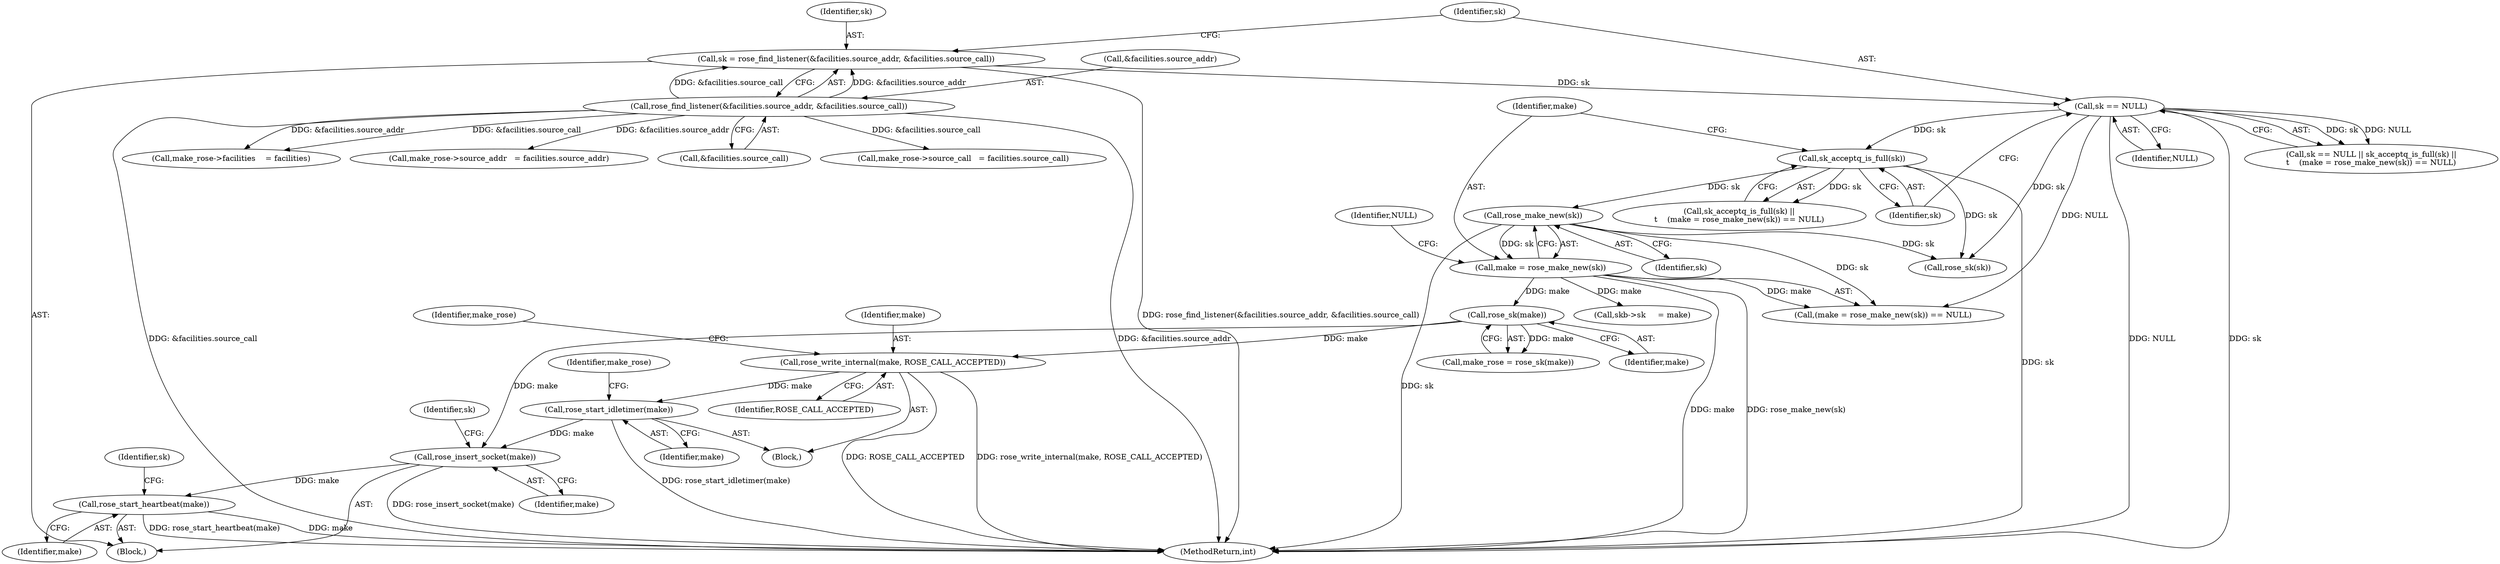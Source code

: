 digraph "0_linux_e0bccd315db0c2f919e7fcf9cb60db21d9986f52@API" {
"1000320" [label="(Call,rose_write_internal(make, ROSE_CALL_ACCEPTED))"];
"1000193" [label="(Call,rose_sk(make))"];
"1000168" [label="(Call,make = rose_make_new(sk))"];
"1000170" [label="(Call,rose_make_new(sk))"];
"1000165" [label="(Call,sk_acceptq_is_full(sk))"];
"1000161" [label="(Call,sk == NULL)"];
"1000148" [label="(Call,sk = rose_find_listener(&facilities.source_addr, &facilities.source_call))"];
"1000150" [label="(Call,rose_find_listener(&facilities.source_addr, &facilities.source_call))"];
"1000328" [label="(Call,rose_start_idletimer(make))"];
"1000359" [label="(Call,rose_insert_socket(make))"];
"1000367" [label="(Call,rose_start_heartbeat(make))"];
"1000181" [label="(Call,skb->sk     = make)"];
"1000162" [label="(Identifier,sk)"];
"1000372" [label="(Identifier,sk)"];
"1000155" [label="(Call,&facilities.source_call)"];
"1000172" [label="(Identifier,NULL)"];
"1000166" [label="(Identifier,sk)"];
"1000160" [label="(Call,sk == NULL || sk_acceptq_is_full(sk) ||\n\t    (make = rose_make_new(sk)) == NULL)"];
"1000148" [label="(Call,sk = rose_find_listener(&facilities.source_addr, &facilities.source_call))"];
"1000151" [label="(Call,&facilities.source_addr)"];
"1000163" [label="(Identifier,NULL)"];
"1000169" [label="(Identifier,make)"];
"1000168" [label="(Call,make = rose_make_new(sk))"];
"1000149" [label="(Identifier,sk)"];
"1000322" [label="(Identifier,ROSE_CALL_ACCEPTED)"];
"1000194" [label="(Identifier,make)"];
"1000319" [label="(Block,)"];
"1000170" [label="(Call,rose_make_new(sk))"];
"1000193" [label="(Call,rose_sk(make))"];
"1000150" [label="(Call,rose_find_listener(&facilities.source_addr, &facilities.source_call))"];
"1000108" [label="(Block,)"];
"1000359" [label="(Call,rose_insert_socket(make))"];
"1000164" [label="(Call,sk_acceptq_is_full(sk) ||\n\t    (make = rose_make_new(sk)) == NULL)"];
"1000321" [label="(Identifier,make)"];
"1000161" [label="(Call,sk == NULL)"];
"1000296" [label="(Call,make_rose->facilities    = facilities)"];
"1000167" [label="(Call,(make = rose_make_new(sk)) == NULL)"];
"1000368" [label="(Identifier,make)"];
"1000243" [label="(Call,make_rose->source_addr   = facilities.source_addr)"];
"1000328" [label="(Call,rose_start_idletimer(make))"];
"1000191" [label="(Call,make_rose = rose_sk(make))"];
"1000381" [label="(MethodReturn,int)"];
"1000364" [label="(Identifier,sk)"];
"1000309" [label="(Call,rose_sk(sk))"];
"1000250" [label="(Call,make_rose->source_call   = facilities.source_call)"];
"1000360" [label="(Identifier,make)"];
"1000171" [label="(Identifier,sk)"];
"1000367" [label="(Call,rose_start_heartbeat(make))"];
"1000165" [label="(Call,sk_acceptq_is_full(sk))"];
"1000320" [label="(Call,rose_write_internal(make, ROSE_CALL_ACCEPTED))"];
"1000332" [label="(Identifier,make_rose)"];
"1000329" [label="(Identifier,make)"];
"1000325" [label="(Identifier,make_rose)"];
"1000320" -> "1000319"  [label="AST: "];
"1000320" -> "1000322"  [label="CFG: "];
"1000321" -> "1000320"  [label="AST: "];
"1000322" -> "1000320"  [label="AST: "];
"1000325" -> "1000320"  [label="CFG: "];
"1000320" -> "1000381"  [label="DDG: ROSE_CALL_ACCEPTED"];
"1000320" -> "1000381"  [label="DDG: rose_write_internal(make, ROSE_CALL_ACCEPTED)"];
"1000193" -> "1000320"  [label="DDG: make"];
"1000320" -> "1000328"  [label="DDG: make"];
"1000193" -> "1000191"  [label="AST: "];
"1000193" -> "1000194"  [label="CFG: "];
"1000194" -> "1000193"  [label="AST: "];
"1000191" -> "1000193"  [label="CFG: "];
"1000193" -> "1000191"  [label="DDG: make"];
"1000168" -> "1000193"  [label="DDG: make"];
"1000193" -> "1000359"  [label="DDG: make"];
"1000168" -> "1000167"  [label="AST: "];
"1000168" -> "1000170"  [label="CFG: "];
"1000169" -> "1000168"  [label="AST: "];
"1000170" -> "1000168"  [label="AST: "];
"1000172" -> "1000168"  [label="CFG: "];
"1000168" -> "1000381"  [label="DDG: make"];
"1000168" -> "1000381"  [label="DDG: rose_make_new(sk)"];
"1000168" -> "1000167"  [label="DDG: make"];
"1000170" -> "1000168"  [label="DDG: sk"];
"1000168" -> "1000181"  [label="DDG: make"];
"1000170" -> "1000171"  [label="CFG: "];
"1000171" -> "1000170"  [label="AST: "];
"1000170" -> "1000381"  [label="DDG: sk"];
"1000170" -> "1000167"  [label="DDG: sk"];
"1000165" -> "1000170"  [label="DDG: sk"];
"1000170" -> "1000309"  [label="DDG: sk"];
"1000165" -> "1000164"  [label="AST: "];
"1000165" -> "1000166"  [label="CFG: "];
"1000166" -> "1000165"  [label="AST: "];
"1000169" -> "1000165"  [label="CFG: "];
"1000164" -> "1000165"  [label="CFG: "];
"1000165" -> "1000381"  [label="DDG: sk"];
"1000165" -> "1000164"  [label="DDG: sk"];
"1000161" -> "1000165"  [label="DDG: sk"];
"1000165" -> "1000309"  [label="DDG: sk"];
"1000161" -> "1000160"  [label="AST: "];
"1000161" -> "1000163"  [label="CFG: "];
"1000162" -> "1000161"  [label="AST: "];
"1000163" -> "1000161"  [label="AST: "];
"1000166" -> "1000161"  [label="CFG: "];
"1000160" -> "1000161"  [label="CFG: "];
"1000161" -> "1000381"  [label="DDG: NULL"];
"1000161" -> "1000381"  [label="DDG: sk"];
"1000161" -> "1000160"  [label="DDG: sk"];
"1000161" -> "1000160"  [label="DDG: NULL"];
"1000148" -> "1000161"  [label="DDG: sk"];
"1000161" -> "1000167"  [label="DDG: NULL"];
"1000161" -> "1000309"  [label="DDG: sk"];
"1000148" -> "1000108"  [label="AST: "];
"1000148" -> "1000150"  [label="CFG: "];
"1000149" -> "1000148"  [label="AST: "];
"1000150" -> "1000148"  [label="AST: "];
"1000162" -> "1000148"  [label="CFG: "];
"1000148" -> "1000381"  [label="DDG: rose_find_listener(&facilities.source_addr, &facilities.source_call)"];
"1000150" -> "1000148"  [label="DDG: &facilities.source_addr"];
"1000150" -> "1000148"  [label="DDG: &facilities.source_call"];
"1000150" -> "1000155"  [label="CFG: "];
"1000151" -> "1000150"  [label="AST: "];
"1000155" -> "1000150"  [label="AST: "];
"1000150" -> "1000381"  [label="DDG: &facilities.source_addr"];
"1000150" -> "1000381"  [label="DDG: &facilities.source_call"];
"1000150" -> "1000243"  [label="DDG: &facilities.source_addr"];
"1000150" -> "1000250"  [label="DDG: &facilities.source_call"];
"1000150" -> "1000296"  [label="DDG: &facilities.source_call"];
"1000150" -> "1000296"  [label="DDG: &facilities.source_addr"];
"1000328" -> "1000319"  [label="AST: "];
"1000328" -> "1000329"  [label="CFG: "];
"1000329" -> "1000328"  [label="AST: "];
"1000332" -> "1000328"  [label="CFG: "];
"1000328" -> "1000381"  [label="DDG: rose_start_idletimer(make)"];
"1000328" -> "1000359"  [label="DDG: make"];
"1000359" -> "1000108"  [label="AST: "];
"1000359" -> "1000360"  [label="CFG: "];
"1000360" -> "1000359"  [label="AST: "];
"1000364" -> "1000359"  [label="CFG: "];
"1000359" -> "1000381"  [label="DDG: rose_insert_socket(make)"];
"1000359" -> "1000367"  [label="DDG: make"];
"1000367" -> "1000108"  [label="AST: "];
"1000367" -> "1000368"  [label="CFG: "];
"1000368" -> "1000367"  [label="AST: "];
"1000372" -> "1000367"  [label="CFG: "];
"1000367" -> "1000381"  [label="DDG: make"];
"1000367" -> "1000381"  [label="DDG: rose_start_heartbeat(make)"];
}
